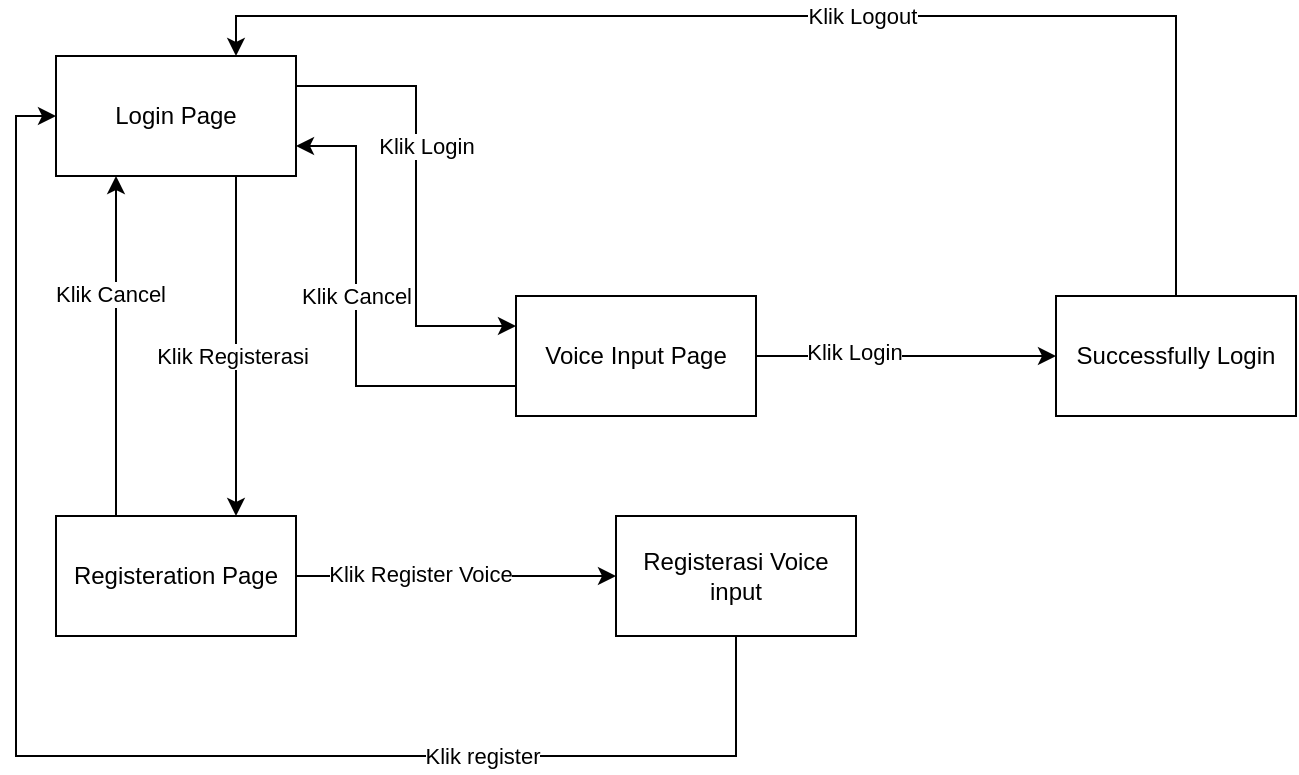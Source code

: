 <mxfile version="13.7.3" type="github">
  <diagram id="y8fQAS1Pd3163THCr6ce" name="Page-1">
    <mxGraphModel dx="1422" dy="794" grid="1" gridSize="10" guides="1" tooltips="1" connect="1" arrows="1" fold="1" page="1" pageScale="1" pageWidth="1169" pageHeight="827" math="0" shadow="0">
      <root>
        <mxCell id="0" />
        <mxCell id="1" parent="0" />
        <mxCell id="IL-hVEgLl5qu0awRyLGG-7" style="edgeStyle=orthogonalEdgeStyle;rounded=0;orthogonalLoop=1;jettySize=auto;html=1;exitX=0.75;exitY=1;exitDx=0;exitDy=0;entryX=0.75;entryY=0;entryDx=0;entryDy=0;" edge="1" parent="1" source="IL-hVEgLl5qu0awRyLGG-1" target="IL-hVEgLl5qu0awRyLGG-2">
          <mxGeometry relative="1" as="geometry" />
        </mxCell>
        <mxCell id="IL-hVEgLl5qu0awRyLGG-18" value="Klik Registerasi" style="edgeLabel;html=1;align=center;verticalAlign=middle;resizable=0;points=[];" vertex="1" connectable="0" parent="IL-hVEgLl5qu0awRyLGG-7">
          <mxGeometry x="-0.235" y="-2" relative="1" as="geometry">
            <mxPoint y="25" as="offset" />
          </mxGeometry>
        </mxCell>
        <mxCell id="IL-hVEgLl5qu0awRyLGG-9" style="edgeStyle=orthogonalEdgeStyle;rounded=0;orthogonalLoop=1;jettySize=auto;html=1;exitX=1;exitY=0.25;exitDx=0;exitDy=0;entryX=0;entryY=0.25;entryDx=0;entryDy=0;" edge="1" parent="1" source="IL-hVEgLl5qu0awRyLGG-1" target="IL-hVEgLl5qu0awRyLGG-3">
          <mxGeometry relative="1" as="geometry">
            <Array as="points">
              <mxPoint x="460" y="265" />
              <mxPoint x="460" y="385" />
            </Array>
          </mxGeometry>
        </mxCell>
        <mxCell id="IL-hVEgLl5qu0awRyLGG-15" value="Klik Login" style="edgeLabel;html=1;align=center;verticalAlign=middle;resizable=0;points=[];" vertex="1" connectable="0" parent="IL-hVEgLl5qu0awRyLGG-9">
          <mxGeometry x="-0.478" y="-30" relative="1" as="geometry">
            <mxPoint x="35" y="30" as="offset" />
          </mxGeometry>
        </mxCell>
        <mxCell id="IL-hVEgLl5qu0awRyLGG-1" value="Login Page" style="rounded=0;whiteSpace=wrap;html=1;" vertex="1" parent="1">
          <mxGeometry x="280" y="250" width="120" height="60" as="geometry" />
        </mxCell>
        <mxCell id="IL-hVEgLl5qu0awRyLGG-24" style="edgeStyle=orthogonalEdgeStyle;rounded=0;orthogonalLoop=1;jettySize=auto;html=1;entryX=0;entryY=0.5;entryDx=0;entryDy=0;" edge="1" parent="1" source="IL-hVEgLl5qu0awRyLGG-2" target="IL-hVEgLl5qu0awRyLGG-23">
          <mxGeometry relative="1" as="geometry">
            <Array as="points">
              <mxPoint x="450" y="510" />
              <mxPoint x="450" y="510" />
            </Array>
          </mxGeometry>
        </mxCell>
        <mxCell id="IL-hVEgLl5qu0awRyLGG-28" value="Klik Register Voice" style="edgeLabel;html=1;align=center;verticalAlign=middle;resizable=0;points=[];" vertex="1" connectable="0" parent="IL-hVEgLl5qu0awRyLGG-24">
          <mxGeometry x="-0.091" y="11" relative="1" as="geometry">
            <mxPoint x="-11" y="10" as="offset" />
          </mxGeometry>
        </mxCell>
        <mxCell id="IL-hVEgLl5qu0awRyLGG-25" style="edgeStyle=orthogonalEdgeStyle;rounded=0;orthogonalLoop=1;jettySize=auto;html=1;exitX=0.25;exitY=0;exitDx=0;exitDy=0;entryX=0.25;entryY=1;entryDx=0;entryDy=0;" edge="1" parent="1" source="IL-hVEgLl5qu0awRyLGG-2" target="IL-hVEgLl5qu0awRyLGG-1">
          <mxGeometry relative="1" as="geometry" />
        </mxCell>
        <mxCell id="IL-hVEgLl5qu0awRyLGG-26" value="Klik Cancel" style="edgeLabel;html=1;align=center;verticalAlign=middle;resizable=0;points=[];" vertex="1" connectable="0" parent="IL-hVEgLl5qu0awRyLGG-25">
          <mxGeometry x="0.306" y="3" relative="1" as="geometry">
            <mxPoint as="offset" />
          </mxGeometry>
        </mxCell>
        <mxCell id="IL-hVEgLl5qu0awRyLGG-2" value="Registeration Page" style="rounded=0;whiteSpace=wrap;html=1;" vertex="1" parent="1">
          <mxGeometry x="280" y="480" width="120" height="60" as="geometry" />
        </mxCell>
        <mxCell id="IL-hVEgLl5qu0awRyLGG-12" style="edgeStyle=orthogonalEdgeStyle;rounded=0;orthogonalLoop=1;jettySize=auto;html=1;entryX=0;entryY=0.5;entryDx=0;entryDy=0;" edge="1" parent="1" source="IL-hVEgLl5qu0awRyLGG-3" target="IL-hVEgLl5qu0awRyLGG-4">
          <mxGeometry relative="1" as="geometry" />
        </mxCell>
        <mxCell id="IL-hVEgLl5qu0awRyLGG-22" value="Klik Login" style="edgeLabel;html=1;align=center;verticalAlign=middle;resizable=0;points=[];" vertex="1" connectable="0" parent="IL-hVEgLl5qu0awRyLGG-12">
          <mxGeometry x="-0.347" y="2" relative="1" as="geometry">
            <mxPoint as="offset" />
          </mxGeometry>
        </mxCell>
        <mxCell id="IL-hVEgLl5qu0awRyLGG-14" style="edgeStyle=orthogonalEdgeStyle;rounded=0;orthogonalLoop=1;jettySize=auto;html=1;exitX=0;exitY=0.75;exitDx=0;exitDy=0;entryX=1;entryY=0.75;entryDx=0;entryDy=0;" edge="1" parent="1" source="IL-hVEgLl5qu0awRyLGG-3" target="IL-hVEgLl5qu0awRyLGG-1">
          <mxGeometry relative="1" as="geometry">
            <Array as="points">
              <mxPoint x="430" y="415" />
              <mxPoint x="430" y="295" />
            </Array>
          </mxGeometry>
        </mxCell>
        <mxCell id="IL-hVEgLl5qu0awRyLGG-16" value="Klik Cancel" style="edgeLabel;html=1;align=center;verticalAlign=middle;resizable=0;points=[];" vertex="1" connectable="0" parent="IL-hVEgLl5qu0awRyLGG-14">
          <mxGeometry x="0.087" relative="1" as="geometry">
            <mxPoint as="offset" />
          </mxGeometry>
        </mxCell>
        <mxCell id="IL-hVEgLl5qu0awRyLGG-3" value="Voice Input Page" style="rounded=0;whiteSpace=wrap;html=1;" vertex="1" parent="1">
          <mxGeometry x="510" y="370" width="120" height="60" as="geometry" />
        </mxCell>
        <mxCell id="IL-hVEgLl5qu0awRyLGG-13" style="edgeStyle=orthogonalEdgeStyle;rounded=0;orthogonalLoop=1;jettySize=auto;html=1;entryX=0.75;entryY=0;entryDx=0;entryDy=0;" edge="1" parent="1" source="IL-hVEgLl5qu0awRyLGG-4" target="IL-hVEgLl5qu0awRyLGG-1">
          <mxGeometry relative="1" as="geometry">
            <Array as="points">
              <mxPoint x="840" y="230" />
              <mxPoint x="370" y="230" />
            </Array>
          </mxGeometry>
        </mxCell>
        <mxCell id="IL-hVEgLl5qu0awRyLGG-17" value="Klik Logout" style="edgeLabel;html=1;align=center;verticalAlign=middle;resizable=0;points=[];" vertex="1" connectable="0" parent="IL-hVEgLl5qu0awRyLGG-13">
          <mxGeometry x="-0.057" relative="1" as="geometry">
            <mxPoint as="offset" />
          </mxGeometry>
        </mxCell>
        <mxCell id="IL-hVEgLl5qu0awRyLGG-4" value="Successfully Login" style="rounded=0;whiteSpace=wrap;html=1;" vertex="1" parent="1">
          <mxGeometry x="780" y="370" width="120" height="60" as="geometry" />
        </mxCell>
        <mxCell id="IL-hVEgLl5qu0awRyLGG-29" style="edgeStyle=orthogonalEdgeStyle;rounded=0;orthogonalLoop=1;jettySize=auto;html=1;entryX=0;entryY=0.5;entryDx=0;entryDy=0;" edge="1" parent="1" source="IL-hVEgLl5qu0awRyLGG-23" target="IL-hVEgLl5qu0awRyLGG-1">
          <mxGeometry relative="1" as="geometry">
            <Array as="points">
              <mxPoint x="620" y="600" />
              <mxPoint x="260" y="600" />
              <mxPoint x="260" y="280" />
            </Array>
          </mxGeometry>
        </mxCell>
        <mxCell id="IL-hVEgLl5qu0awRyLGG-30" value="Klik register" style="edgeLabel;html=1;align=center;verticalAlign=middle;resizable=0;points=[];" vertex="1" connectable="0" parent="IL-hVEgLl5qu0awRyLGG-29">
          <mxGeometry x="-0.508" relative="1" as="geometry">
            <mxPoint as="offset" />
          </mxGeometry>
        </mxCell>
        <mxCell id="IL-hVEgLl5qu0awRyLGG-23" value="Registerasi Voice input" style="rounded=0;whiteSpace=wrap;html=1;" vertex="1" parent="1">
          <mxGeometry x="560" y="480" width="120" height="60" as="geometry" />
        </mxCell>
      </root>
    </mxGraphModel>
  </diagram>
</mxfile>
